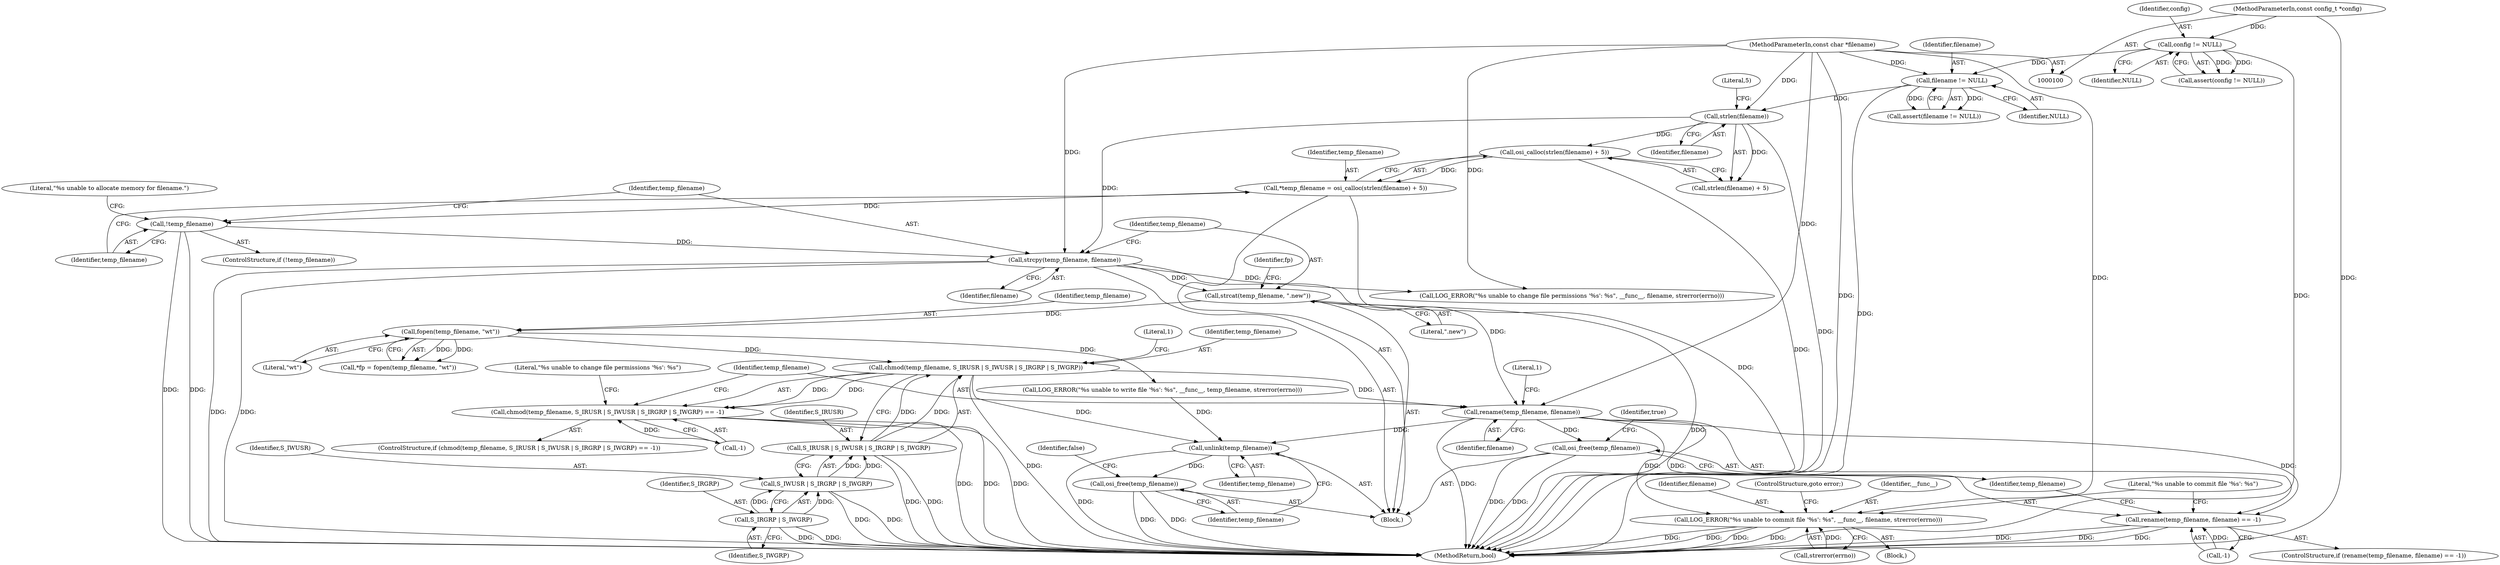 digraph "0_Android_472271b153c5dc53c28beac55480a8d8434b2d5c_56@API" {
"1000241" [label="(Call,chmod(temp_filename, S_IRUSR | S_IWUSR | S_IRGRP | S_IWGRP))"];
"1000143" [label="(Call,fopen(temp_filename, \"wt\"))"];
"1000137" [label="(Call,strcat(temp_filename, \".new\"))"];
"1000134" [label="(Call,strcpy(temp_filename, filename))"];
"1000126" [label="(Call,!temp_filename)"];
"1000118" [label="(Call,*temp_filename = osi_calloc(strlen(filename) + 5))"];
"1000120" [label="(Call,osi_calloc(strlen(filename) + 5))"];
"1000122" [label="(Call,strlen(filename))"];
"1000109" [label="(Call,filename != NULL)"];
"1000102" [label="(MethodParameterIn,const char *filename)"];
"1000105" [label="(Call,config != NULL)"];
"1000101" [label="(MethodParameterIn,const config_t *config)"];
"1000243" [label="(Call,S_IRUSR | S_IWUSR | S_IRGRP | S_IWGRP)"];
"1000245" [label="(Call,S_IWUSR | S_IRGRP | S_IWGRP)"];
"1000247" [label="(Call,S_IRGRP | S_IWGRP)"];
"1000240" [label="(Call,chmod(temp_filename, S_IRUSR | S_IWUSR | S_IRGRP | S_IWGRP) == -1)"];
"1000262" [label="(Call,rename(temp_filename, filename))"];
"1000261" [label="(Call,rename(temp_filename, filename) == -1)"];
"1000268" [label="(Call,LOG_ERROR(\"%s unable to commit file '%s': %s\", __func__, filename, strerror(errno)))"];
"1000275" [label="(Call,osi_free(temp_filename))"];
"1000280" [label="(Call,unlink(temp_filename))"];
"1000282" [label="(Call,osi_free(temp_filename))"];
"1000150" [label="(Call,LOG_ERROR(\"%s unable to write file '%s': %s\", __func__, temp_filename, strerror(errno)))"];
"1000120" [label="(Call,osi_calloc(strlen(filename) + 5))"];
"1000137" [label="(Call,strcat(temp_filename, \".new\"))"];
"1000109" [label="(Call,filename != NULL)"];
"1000124" [label="(Literal,5)"];
"1000261" [label="(Call,rename(temp_filename, filename) == -1)"];
"1000265" [label="(Call,-1)"];
"1000250" [label="(Call,-1)"];
"1000283" [label="(Identifier,temp_filename)"];
"1000141" [label="(Call,*fp = fopen(temp_filename, \"wt\"))"];
"1000102" [label="(MethodParameterIn,const char *filename)"];
"1000121" [label="(Call,strlen(filename) + 5)"];
"1000126" [label="(Call,!temp_filename)"];
"1000253" [label="(Call,LOG_ERROR(\"%s unable to change file permissions '%s': %s\", __func__, filename, strerror(errno)))"];
"1000268" [label="(Call,LOG_ERROR(\"%s unable to commit file '%s': %s\", __func__, filename, strerror(errno)))"];
"1000248" [label="(Identifier,S_IRGRP)"];
"1000122" [label="(Call,strlen(filename))"];
"1000127" [label="(Identifier,temp_filename)"];
"1000101" [label="(MethodParameterIn,const config_t *config)"];
"1000241" [label="(Call,chmod(temp_filename, S_IRUSR | S_IWUSR | S_IRGRP | S_IWGRP))"];
"1000254" [label="(Literal,\"%s unable to change file permissions '%s': %s\")"];
"1000276" [label="(Identifier,temp_filename)"];
"1000118" [label="(Call,*temp_filename = osi_calloc(strlen(filename) + 5))"];
"1000269" [label="(Literal,\"%s unable to commit file '%s': %s\")"];
"1000243" [label="(Call,S_IRUSR | S_IWUSR | S_IRGRP | S_IWGRP)"];
"1000119" [label="(Identifier,temp_filename)"];
"1000282" [label="(Call,osi_free(temp_filename))"];
"1000139" [label="(Literal,\".new\")"];
"1000105" [label="(Call,config != NULL)"];
"1000266" [label="(Literal,1)"];
"1000125" [label="(ControlStructure,if (!temp_filename))"];
"1000275" [label="(Call,osi_free(temp_filename))"];
"1000270" [label="(Identifier,__func__)"];
"1000242" [label="(Identifier,temp_filename)"];
"1000272" [label="(Call,strerror(errno))"];
"1000262" [label="(Call,rename(temp_filename, filename))"];
"1000107" [label="(Identifier,NULL)"];
"1000264" [label="(Identifier,filename)"];
"1000143" [label="(Call,fopen(temp_filename, \"wt\"))"];
"1000245" [label="(Call,S_IWUSR | S_IRGRP | S_IWGRP)"];
"1000136" [label="(Identifier,filename)"];
"1000249" [label="(Identifier,S_IWGRP)"];
"1000286" [label="(MethodReturn,bool)"];
"1000110" [label="(Identifier,filename)"];
"1000260" [label="(ControlStructure,if (rename(temp_filename, filename) == -1))"];
"1000104" [label="(Call,assert(config != NULL))"];
"1000247" [label="(Call,S_IRGRP | S_IWGRP)"];
"1000278" [label="(Identifier,true)"];
"1000267" [label="(Block,)"];
"1000106" [label="(Identifier,config)"];
"1000123" [label="(Identifier,filename)"];
"1000263" [label="(Identifier,temp_filename)"];
"1000138" [label="(Identifier,temp_filename)"];
"1000271" [label="(Identifier,filename)"];
"1000111" [label="(Identifier,NULL)"];
"1000134" [label="(Call,strcpy(temp_filename, filename))"];
"1000246" [label="(Identifier,S_IWUSR)"];
"1000240" [label="(Call,chmod(temp_filename, S_IRUSR | S_IWUSR | S_IRGRP | S_IWGRP) == -1)"];
"1000145" [label="(Literal,\"wt\")"];
"1000108" [label="(Call,assert(filename != NULL))"];
"1000103" [label="(Block,)"];
"1000142" [label="(Identifier,fp)"];
"1000135" [label="(Identifier,temp_filename)"];
"1000280" [label="(Call,unlink(temp_filename))"];
"1000251" [label="(Literal,1)"];
"1000244" [label="(Identifier,S_IRUSR)"];
"1000239" [label="(ControlStructure,if (chmod(temp_filename, S_IRUSR | S_IWUSR | S_IRGRP | S_IWGRP) == -1))"];
"1000281" [label="(Identifier,temp_filename)"];
"1000285" [label="(Identifier,false)"];
"1000274" [label="(ControlStructure,goto error;)"];
"1000144" [label="(Identifier,temp_filename)"];
"1000130" [label="(Literal,\"%s unable to allocate memory for filename.\")"];
"1000241" -> "1000240"  [label="AST: "];
"1000241" -> "1000243"  [label="CFG: "];
"1000242" -> "1000241"  [label="AST: "];
"1000243" -> "1000241"  [label="AST: "];
"1000251" -> "1000241"  [label="CFG: "];
"1000241" -> "1000286"  [label="DDG: "];
"1000241" -> "1000240"  [label="DDG: "];
"1000241" -> "1000240"  [label="DDG: "];
"1000143" -> "1000241"  [label="DDG: "];
"1000243" -> "1000241"  [label="DDG: "];
"1000243" -> "1000241"  [label="DDG: "];
"1000241" -> "1000262"  [label="DDG: "];
"1000241" -> "1000280"  [label="DDG: "];
"1000143" -> "1000141"  [label="AST: "];
"1000143" -> "1000145"  [label="CFG: "];
"1000144" -> "1000143"  [label="AST: "];
"1000145" -> "1000143"  [label="AST: "];
"1000141" -> "1000143"  [label="CFG: "];
"1000143" -> "1000141"  [label="DDG: "];
"1000143" -> "1000141"  [label="DDG: "];
"1000137" -> "1000143"  [label="DDG: "];
"1000143" -> "1000150"  [label="DDG: "];
"1000137" -> "1000103"  [label="AST: "];
"1000137" -> "1000139"  [label="CFG: "];
"1000138" -> "1000137"  [label="AST: "];
"1000139" -> "1000137"  [label="AST: "];
"1000142" -> "1000137"  [label="CFG: "];
"1000137" -> "1000286"  [label="DDG: "];
"1000134" -> "1000137"  [label="DDG: "];
"1000134" -> "1000103"  [label="AST: "];
"1000134" -> "1000136"  [label="CFG: "];
"1000135" -> "1000134"  [label="AST: "];
"1000136" -> "1000134"  [label="AST: "];
"1000138" -> "1000134"  [label="CFG: "];
"1000134" -> "1000286"  [label="DDG: "];
"1000134" -> "1000286"  [label="DDG: "];
"1000126" -> "1000134"  [label="DDG: "];
"1000122" -> "1000134"  [label="DDG: "];
"1000102" -> "1000134"  [label="DDG: "];
"1000134" -> "1000253"  [label="DDG: "];
"1000134" -> "1000262"  [label="DDG: "];
"1000126" -> "1000125"  [label="AST: "];
"1000126" -> "1000127"  [label="CFG: "];
"1000127" -> "1000126"  [label="AST: "];
"1000130" -> "1000126"  [label="CFG: "];
"1000135" -> "1000126"  [label="CFG: "];
"1000126" -> "1000286"  [label="DDG: "];
"1000126" -> "1000286"  [label="DDG: "];
"1000118" -> "1000126"  [label="DDG: "];
"1000118" -> "1000103"  [label="AST: "];
"1000118" -> "1000120"  [label="CFG: "];
"1000119" -> "1000118"  [label="AST: "];
"1000120" -> "1000118"  [label="AST: "];
"1000127" -> "1000118"  [label="CFG: "];
"1000118" -> "1000286"  [label="DDG: "];
"1000120" -> "1000118"  [label="DDG: "];
"1000120" -> "1000121"  [label="CFG: "];
"1000121" -> "1000120"  [label="AST: "];
"1000120" -> "1000286"  [label="DDG: "];
"1000122" -> "1000120"  [label="DDG: "];
"1000122" -> "1000121"  [label="AST: "];
"1000122" -> "1000123"  [label="CFG: "];
"1000123" -> "1000122"  [label="AST: "];
"1000124" -> "1000122"  [label="CFG: "];
"1000122" -> "1000286"  [label="DDG: "];
"1000122" -> "1000121"  [label="DDG: "];
"1000109" -> "1000122"  [label="DDG: "];
"1000102" -> "1000122"  [label="DDG: "];
"1000109" -> "1000108"  [label="AST: "];
"1000109" -> "1000111"  [label="CFG: "];
"1000110" -> "1000109"  [label="AST: "];
"1000111" -> "1000109"  [label="AST: "];
"1000108" -> "1000109"  [label="CFG: "];
"1000109" -> "1000286"  [label="DDG: "];
"1000109" -> "1000108"  [label="DDG: "];
"1000109" -> "1000108"  [label="DDG: "];
"1000102" -> "1000109"  [label="DDG: "];
"1000105" -> "1000109"  [label="DDG: "];
"1000102" -> "1000100"  [label="AST: "];
"1000102" -> "1000286"  [label="DDG: "];
"1000102" -> "1000253"  [label="DDG: "];
"1000102" -> "1000262"  [label="DDG: "];
"1000102" -> "1000268"  [label="DDG: "];
"1000105" -> "1000104"  [label="AST: "];
"1000105" -> "1000107"  [label="CFG: "];
"1000106" -> "1000105"  [label="AST: "];
"1000107" -> "1000105"  [label="AST: "];
"1000104" -> "1000105"  [label="CFG: "];
"1000105" -> "1000286"  [label="DDG: "];
"1000105" -> "1000104"  [label="DDG: "];
"1000105" -> "1000104"  [label="DDG: "];
"1000101" -> "1000105"  [label="DDG: "];
"1000101" -> "1000100"  [label="AST: "];
"1000101" -> "1000286"  [label="DDG: "];
"1000243" -> "1000245"  [label="CFG: "];
"1000244" -> "1000243"  [label="AST: "];
"1000245" -> "1000243"  [label="AST: "];
"1000243" -> "1000286"  [label="DDG: "];
"1000243" -> "1000286"  [label="DDG: "];
"1000245" -> "1000243"  [label="DDG: "];
"1000245" -> "1000243"  [label="DDG: "];
"1000245" -> "1000247"  [label="CFG: "];
"1000246" -> "1000245"  [label="AST: "];
"1000247" -> "1000245"  [label="AST: "];
"1000245" -> "1000286"  [label="DDG: "];
"1000245" -> "1000286"  [label="DDG: "];
"1000247" -> "1000245"  [label="DDG: "];
"1000247" -> "1000245"  [label="DDG: "];
"1000247" -> "1000249"  [label="CFG: "];
"1000248" -> "1000247"  [label="AST: "];
"1000249" -> "1000247"  [label="AST: "];
"1000247" -> "1000286"  [label="DDG: "];
"1000247" -> "1000286"  [label="DDG: "];
"1000240" -> "1000239"  [label="AST: "];
"1000240" -> "1000250"  [label="CFG: "];
"1000250" -> "1000240"  [label="AST: "];
"1000254" -> "1000240"  [label="CFG: "];
"1000263" -> "1000240"  [label="CFG: "];
"1000240" -> "1000286"  [label="DDG: "];
"1000240" -> "1000286"  [label="DDG: "];
"1000240" -> "1000286"  [label="DDG: "];
"1000250" -> "1000240"  [label="DDG: "];
"1000262" -> "1000261"  [label="AST: "];
"1000262" -> "1000264"  [label="CFG: "];
"1000263" -> "1000262"  [label="AST: "];
"1000264" -> "1000262"  [label="AST: "];
"1000266" -> "1000262"  [label="CFG: "];
"1000262" -> "1000286"  [label="DDG: "];
"1000262" -> "1000261"  [label="DDG: "];
"1000262" -> "1000261"  [label="DDG: "];
"1000262" -> "1000268"  [label="DDG: "];
"1000262" -> "1000275"  [label="DDG: "];
"1000262" -> "1000280"  [label="DDG: "];
"1000261" -> "1000260"  [label="AST: "];
"1000261" -> "1000265"  [label="CFG: "];
"1000265" -> "1000261"  [label="AST: "];
"1000269" -> "1000261"  [label="CFG: "];
"1000276" -> "1000261"  [label="CFG: "];
"1000261" -> "1000286"  [label="DDG: "];
"1000261" -> "1000286"  [label="DDG: "];
"1000261" -> "1000286"  [label="DDG: "];
"1000265" -> "1000261"  [label="DDG: "];
"1000268" -> "1000267"  [label="AST: "];
"1000268" -> "1000272"  [label="CFG: "];
"1000269" -> "1000268"  [label="AST: "];
"1000270" -> "1000268"  [label="AST: "];
"1000271" -> "1000268"  [label="AST: "];
"1000272" -> "1000268"  [label="AST: "];
"1000274" -> "1000268"  [label="CFG: "];
"1000268" -> "1000286"  [label="DDG: "];
"1000268" -> "1000286"  [label="DDG: "];
"1000268" -> "1000286"  [label="DDG: "];
"1000268" -> "1000286"  [label="DDG: "];
"1000272" -> "1000268"  [label="DDG: "];
"1000275" -> "1000103"  [label="AST: "];
"1000275" -> "1000276"  [label="CFG: "];
"1000276" -> "1000275"  [label="AST: "];
"1000278" -> "1000275"  [label="CFG: "];
"1000275" -> "1000286"  [label="DDG: "];
"1000275" -> "1000286"  [label="DDG: "];
"1000280" -> "1000103"  [label="AST: "];
"1000280" -> "1000281"  [label="CFG: "];
"1000281" -> "1000280"  [label="AST: "];
"1000283" -> "1000280"  [label="CFG: "];
"1000280" -> "1000286"  [label="DDG: "];
"1000150" -> "1000280"  [label="DDG: "];
"1000280" -> "1000282"  [label="DDG: "];
"1000282" -> "1000103"  [label="AST: "];
"1000282" -> "1000283"  [label="CFG: "];
"1000283" -> "1000282"  [label="AST: "];
"1000285" -> "1000282"  [label="CFG: "];
"1000282" -> "1000286"  [label="DDG: "];
"1000282" -> "1000286"  [label="DDG: "];
}

